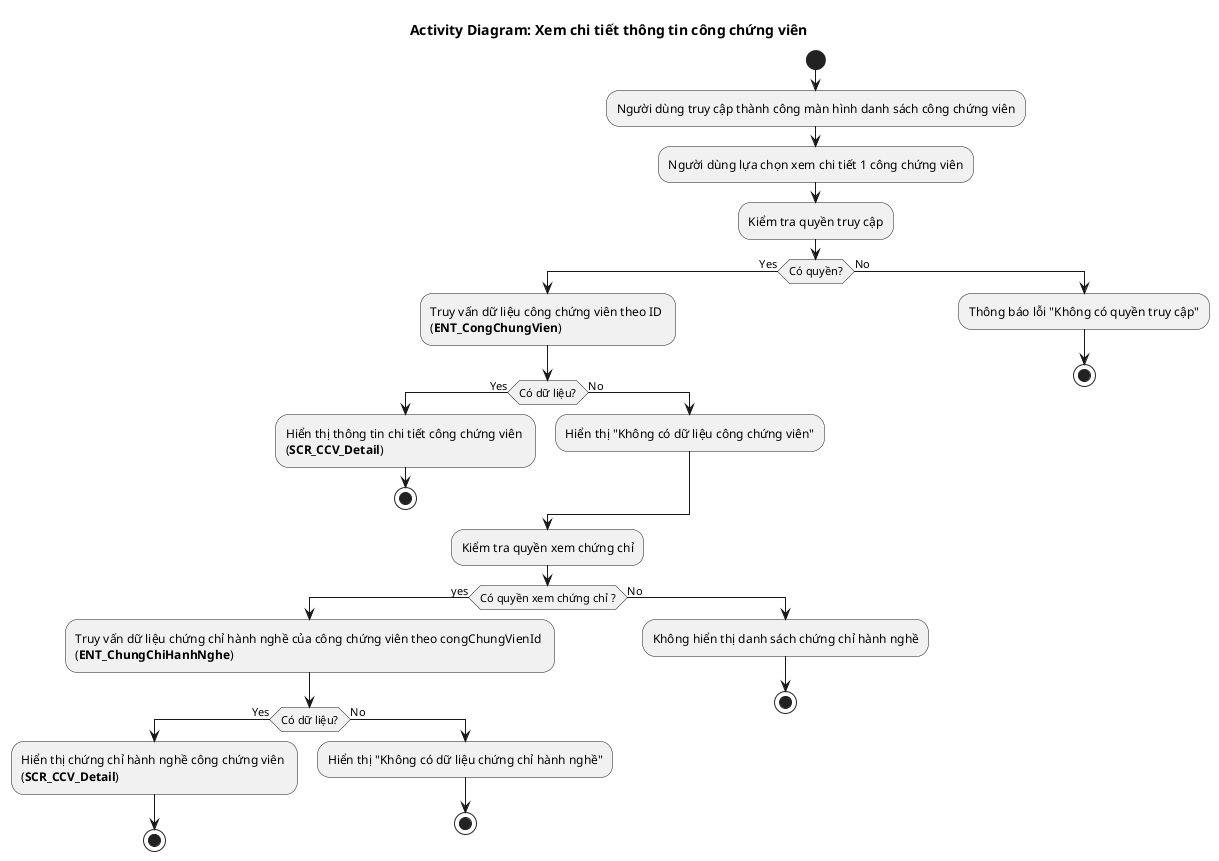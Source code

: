 @startuml AD_CCV_Detail
!pragma layout smetana
title Activity Diagram: Xem chi tiết thông tin công chứng viên

start
:Người dùng truy cập thành công màn hình danh sách công chứng viên;
:Người dùng lựa chọn xem chi tiết 1 công chứng viên;
:Kiểm tra quyền truy cập;
if (Có quyền?) then (Yes)
  :Truy vấn dữ liệu công chứng viên theo ID \n(**ENT_CongChungVien**);
  if (Có dữ liệu?) then (Yes)
    :Hiển thị thông tin chi tiết công chứng viên \n(**SCR_CCV_Detail**);
    stop
  else (No)
    :Hiển thị "Không có dữ liệu công chứng viên";
  endif
  :Kiểm tra quyền xem chứng chỉ;
  if (Có quyền xem chứng chỉ ?) then (yes)
  :Truy vấn dữ liệu chứng chỉ hành nghề của công chứng viên theo congChungVienId \n(**ENT_ChungChiHanhNghe**);
    if (Có dữ liệu?) then (Yes)
      :Hiển thị chứng chỉ hành nghề công chứng viên \n(**SCR_CCV_Detail**);
      stop
    else (No)
      :Hiển thị "Không có dữ liệu chứng chỉ hành nghề";
      stop
    endif  
  else (No)
    :Không hiển thị danh sách chứng chỉ hành nghề;
    stop
  endif
else (No)
  :Thông báo lỗi "Không có quyền truy cập";
  stop
endif
@enduml